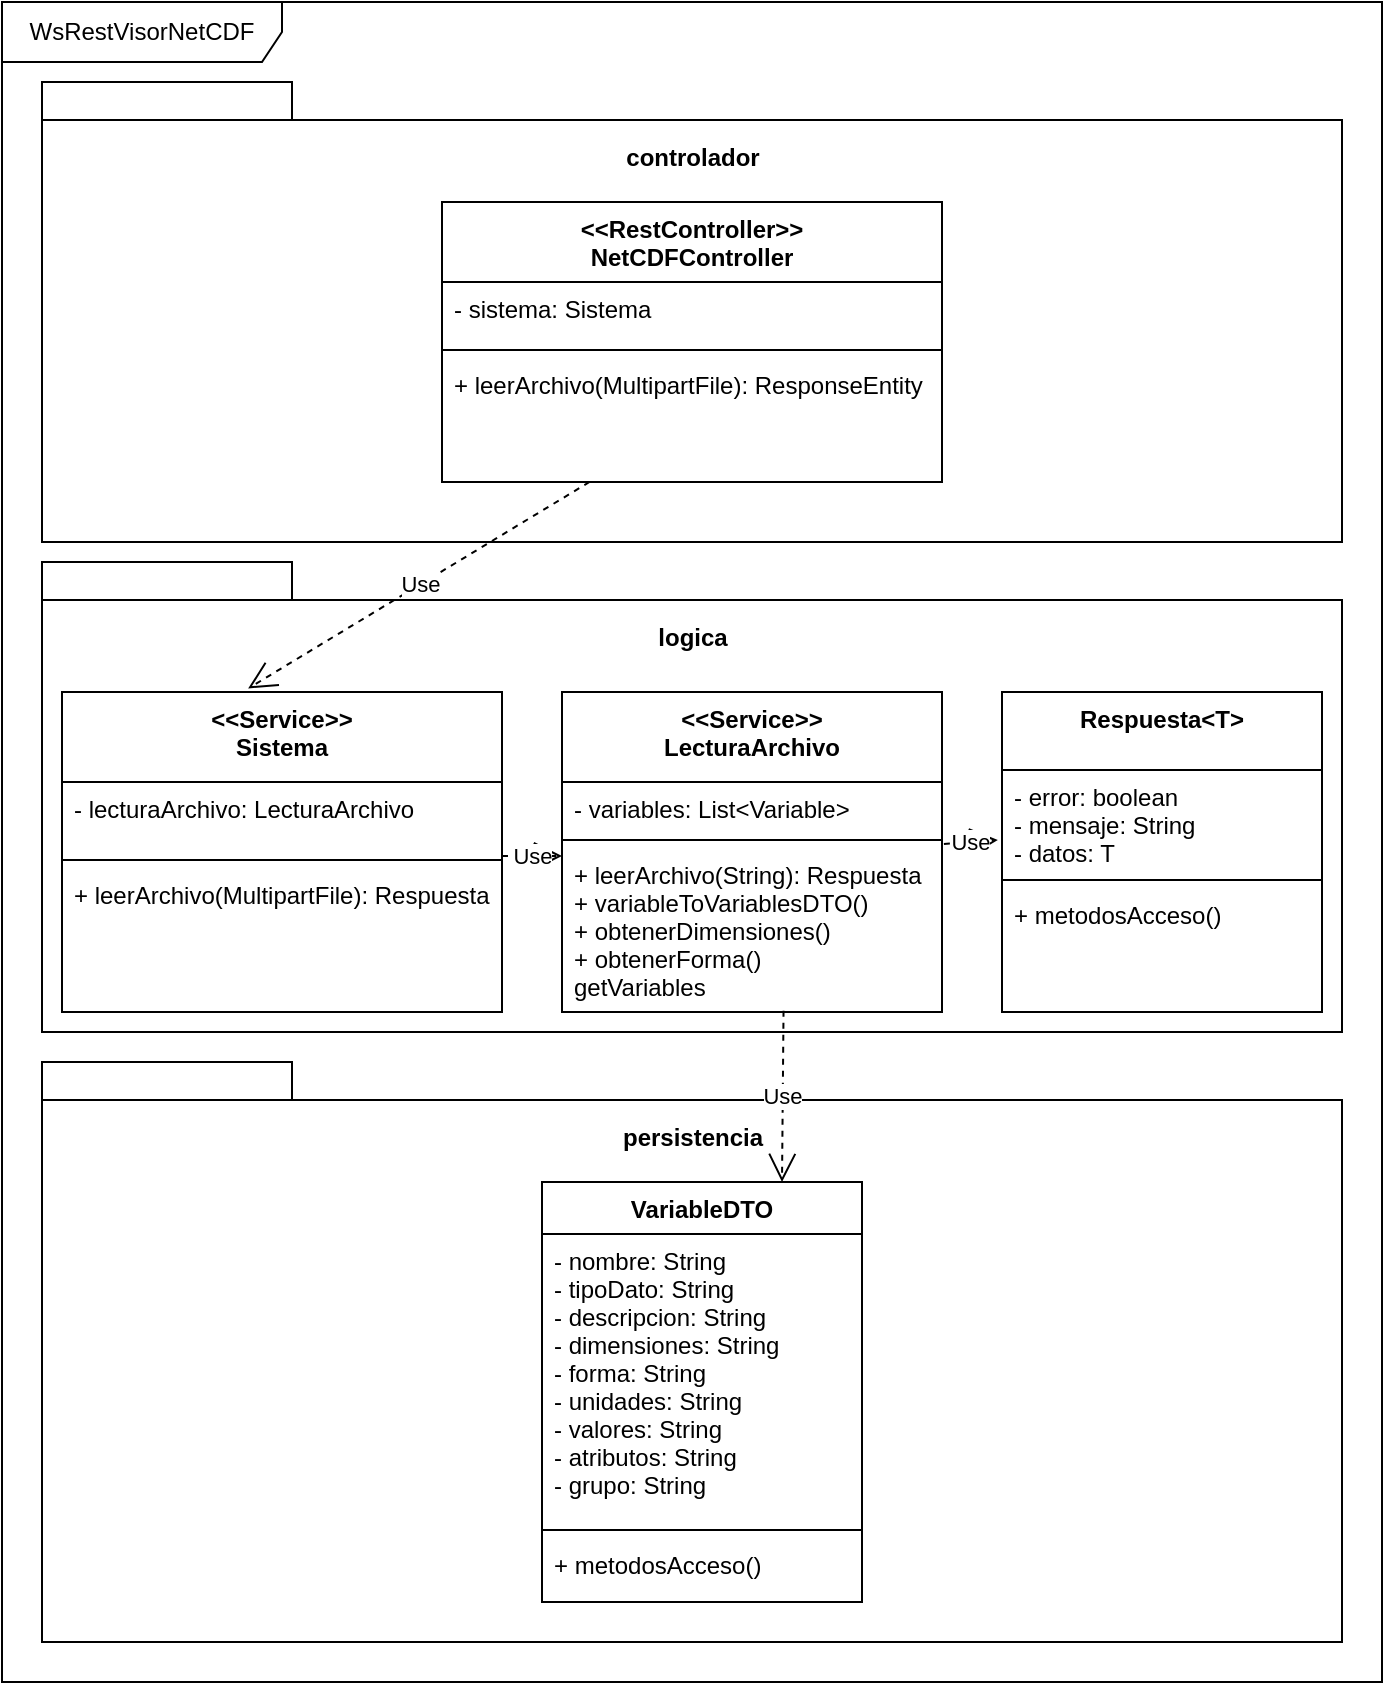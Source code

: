 <mxfile version="13.8.8" type="device"><diagram name="Page-1" id="c4acf3e9-155e-7222-9cf6-157b1a14988f"><mxGraphModel dx="1108" dy="1718" grid="1" gridSize="10" guides="1" tooltips="1" connect="1" arrows="1" fold="1" page="1" pageScale="1" pageWidth="850" pageHeight="1100" background="#ffffff" math="0" shadow="0"><root><mxCell id="0"/><mxCell id="1" parent="0"/><mxCell id="fGuaz5Y-OWP5AVdqLEVL-1" value="WsRestVisorNetCDF" style="shape=umlFrame;whiteSpace=wrap;html=1;width=140;height=30;" parent="1" vertex="1"><mxGeometry x="200" y="-1090" width="690" height="840" as="geometry"/></mxCell><mxCell id="fGuaz5Y-OWP5AVdqLEVL-19" value="&lt;br&gt;logica" style="shape=folder;fontStyle=1;spacingTop=10;tabWidth=125;tabHeight=19;tabPosition=left;html=1;horizontal=1;verticalAlign=top;" parent="1" vertex="1"><mxGeometry x="220" y="-810" width="650" height="235" as="geometry"/></mxCell><mxCell id="fGuaz5Y-OWP5AVdqLEVL-6" value="&lt;br&gt;controlador" style="shape=folder;fontStyle=1;spacingTop=10;tabWidth=125;tabHeight=19;tabPosition=left;html=1;horizontal=1;verticalAlign=top;" parent="1" vertex="1"><mxGeometry x="220" y="-1050" width="650" height="230" as="geometry"/></mxCell><mxCell id="fGuaz5Y-OWP5AVdqLEVL-7" value="&lt;&lt;RestController&gt;&gt;&#10;NetCDFController" style="swimlane;fontStyle=1;align=center;verticalAlign=top;childLayout=stackLayout;horizontal=1;startSize=40;horizontalStack=0;resizeParent=1;resizeParentMax=0;resizeLast=0;collapsible=1;marginBottom=0;" parent="1" vertex="1"><mxGeometry x="420" y="-990" width="250" height="140" as="geometry"/></mxCell><mxCell id="fGuaz5Y-OWP5AVdqLEVL-8" value="- sistema: Sistema&#10;" style="text;strokeColor=none;fillColor=none;align=left;verticalAlign=top;spacingLeft=4;spacingRight=4;overflow=hidden;rotatable=0;points=[[0,0.5],[1,0.5]];portConstraint=eastwest;" parent="fGuaz5Y-OWP5AVdqLEVL-7" vertex="1"><mxGeometry y="40" width="250" height="30" as="geometry"/></mxCell><mxCell id="fGuaz5Y-OWP5AVdqLEVL-9" value="" style="line;strokeWidth=1;fillColor=none;align=left;verticalAlign=middle;spacingTop=-1;spacingLeft=3;spacingRight=3;rotatable=0;labelPosition=right;points=[];portConstraint=eastwest;" parent="fGuaz5Y-OWP5AVdqLEVL-7" vertex="1"><mxGeometry y="70" width="250" height="8" as="geometry"/></mxCell><mxCell id="fGuaz5Y-OWP5AVdqLEVL-10" value="+ leerArchivo(MultipartFile): ResponseEntity" style="text;strokeColor=none;fillColor=none;align=left;verticalAlign=top;spacingLeft=4;spacingRight=4;overflow=hidden;rotatable=0;points=[[0,0.5],[1,0.5]];portConstraint=eastwest;" parent="fGuaz5Y-OWP5AVdqLEVL-7" vertex="1"><mxGeometry y="78" width="250" height="62" as="geometry"/></mxCell><mxCell id="fGuaz5Y-OWP5AVdqLEVL-36" value="&lt;br&gt;persistencia" style="shape=folder;fontStyle=1;spacingTop=10;tabWidth=125;tabHeight=19;tabPosition=left;html=1;horizontal=1;verticalAlign=top;" parent="1" vertex="1"><mxGeometry x="220" y="-560" width="650" height="290" as="geometry"/></mxCell><mxCell id="fGuaz5Y-OWP5AVdqLEVL-47" value="Use" style="endArrow=open;endSize=12;dashed=1;html=1;entryX=0.423;entryY=-0.011;entryDx=0;entryDy=0;entryPerimeter=0;" parent="1" source="fGuaz5Y-OWP5AVdqLEVL-10" target="fGuaz5Y-OWP5AVdqLEVL-20" edge="1"><mxGeometry width="160" relative="1" as="geometry"><mxPoint x="741.08" y="-827.956" as="sourcePoint"/><mxPoint x="690" y="-830" as="targetPoint"/></mxGeometry></mxCell><mxCell id="fGuaz5Y-OWP5AVdqLEVL-20" value="&lt;&lt;Service&gt;&gt;&#10;Sistema" style="swimlane;fontStyle=1;align=center;verticalAlign=top;childLayout=stackLayout;horizontal=1;startSize=45;horizontalStack=0;resizeParent=1;resizeParentMax=0;resizeLast=0;collapsible=1;marginBottom=0;" parent="1" vertex="1"><mxGeometry x="230" y="-745" width="220" height="160" as="geometry"/></mxCell><mxCell id="fGuaz5Y-OWP5AVdqLEVL-21" value="- lecturaArchivo: LecturaArchivo&#10;" style="text;strokeColor=none;fillColor=none;align=left;verticalAlign=top;spacingLeft=4;spacingRight=4;overflow=hidden;rotatable=0;points=[[0,0.5],[1,0.5]];portConstraint=eastwest;" parent="fGuaz5Y-OWP5AVdqLEVL-20" vertex="1"><mxGeometry y="45" width="220" height="35" as="geometry"/></mxCell><mxCell id="fGuaz5Y-OWP5AVdqLEVL-22" value="" style="line;strokeWidth=1;fillColor=none;align=left;verticalAlign=middle;spacingTop=-1;spacingLeft=3;spacingRight=3;rotatable=0;labelPosition=right;points=[];portConstraint=eastwest;" parent="fGuaz5Y-OWP5AVdqLEVL-20" vertex="1"><mxGeometry y="80" width="220" height="8" as="geometry"/></mxCell><mxCell id="fGuaz5Y-OWP5AVdqLEVL-23" value="+ leerArchivo(MultipartFile): Respuesta" style="text;strokeColor=none;fillColor=none;align=left;verticalAlign=top;spacingLeft=4;spacingRight=4;overflow=hidden;rotatable=0;points=[[0,0.5],[1,0.5]];portConstraint=eastwest;" parent="fGuaz5Y-OWP5AVdqLEVL-20" vertex="1"><mxGeometry y="88" width="220" height="72" as="geometry"/></mxCell><mxCell id="fGuaz5Y-OWP5AVdqLEVL-37" value="VariableDTO" style="swimlane;fontStyle=1;align=center;verticalAlign=top;childLayout=stackLayout;horizontal=1;startSize=26;horizontalStack=0;resizeParent=1;resizeParentMax=0;resizeLast=0;collapsible=1;marginBottom=0;" parent="1" vertex="1"><mxGeometry x="470" y="-500" width="160" height="210" as="geometry"/></mxCell><mxCell id="fGuaz5Y-OWP5AVdqLEVL-38" value="- nombre: String&#10;- tipoDato: String&#10;- descripcion: String&#10;- dimensiones: String&#10;- forma: String&#10;- unidades: String&#10;- valores: String&#10;- atributos: String&#10;- grupo: String" style="text;strokeColor=none;fillColor=none;align=left;verticalAlign=top;spacingLeft=4;spacingRight=4;overflow=hidden;rotatable=0;points=[[0,0.5],[1,0.5]];portConstraint=eastwest;" parent="fGuaz5Y-OWP5AVdqLEVL-37" vertex="1"><mxGeometry y="26" width="160" height="144" as="geometry"/></mxCell><mxCell id="fGuaz5Y-OWP5AVdqLEVL-39" value="" style="line;strokeWidth=1;fillColor=none;align=left;verticalAlign=middle;spacingTop=-1;spacingLeft=3;spacingRight=3;rotatable=0;labelPosition=right;points=[];portConstraint=eastwest;" parent="fGuaz5Y-OWP5AVdqLEVL-37" vertex="1"><mxGeometry y="170" width="160" height="8" as="geometry"/></mxCell><mxCell id="fGuaz5Y-OWP5AVdqLEVL-40" value="+ metodosAcceso()" style="text;strokeColor=none;fillColor=none;align=left;verticalAlign=top;spacingLeft=4;spacingRight=4;overflow=hidden;rotatable=0;points=[[0,0.5],[1,0.5]];portConstraint=eastwest;" parent="fGuaz5Y-OWP5AVdqLEVL-37" vertex="1"><mxGeometry y="178" width="160" height="32" as="geometry"/></mxCell><mxCell id="2xkLdUuibagzMlKBTeSS-3" value="Use" style="endArrow=open;endSize=12;dashed=1;html=1;entryX=-0.013;entryY=0.687;entryDx=0;entryDy=0;exitX=1.005;exitY=0.75;exitDx=0;exitDy=0;exitPerimeter=0;entryPerimeter=0;" parent="1" source="fGuaz5Y-OWP5AVdqLEVL-26" target="fGuaz5Y-OWP5AVdqLEVL-29" edge="1"><mxGeometry width="160" relative="1" as="geometry"><mxPoint x="640" y="-615" as="sourcePoint"/><mxPoint x="640" y="-862" as="targetPoint"/></mxGeometry></mxCell><mxCell id="fGuaz5Y-OWP5AVdqLEVL-24" value="&lt;&lt;Service&gt;&gt;&#10;LecturaArchivo" style="swimlane;fontStyle=1;align=center;verticalAlign=top;childLayout=stackLayout;horizontal=1;startSize=45;horizontalStack=0;resizeParent=1;resizeParentMax=0;resizeLast=0;collapsible=1;marginBottom=0;" parent="1" vertex="1"><mxGeometry x="480" y="-745" width="190" height="160" as="geometry"/></mxCell><mxCell id="fGuaz5Y-OWP5AVdqLEVL-25" value="- variables: List&lt;Variable&gt;" style="text;strokeColor=none;fillColor=none;align=left;verticalAlign=top;spacingLeft=4;spacingRight=4;overflow=hidden;rotatable=0;points=[[0,0.5],[1,0.5]];portConstraint=eastwest;" parent="fGuaz5Y-OWP5AVdqLEVL-24" vertex="1"><mxGeometry y="45" width="190" height="25" as="geometry"/></mxCell><mxCell id="fGuaz5Y-OWP5AVdqLEVL-26" value="" style="line;strokeWidth=1;fillColor=none;align=left;verticalAlign=middle;spacingTop=-1;spacingLeft=3;spacingRight=3;rotatable=0;labelPosition=right;points=[];portConstraint=eastwest;" parent="fGuaz5Y-OWP5AVdqLEVL-24" vertex="1"><mxGeometry y="70" width="190" height="8" as="geometry"/></mxCell><mxCell id="fGuaz5Y-OWP5AVdqLEVL-27" value="+ leerArchivo(String): Respuesta&#10;+ variableToVariablesDTO()&#10;+ obtenerDimensiones()&#10;+ obtenerForma()&#10;getVariables" style="text;strokeColor=none;fillColor=none;align=left;verticalAlign=top;spacingLeft=4;spacingRight=4;overflow=hidden;rotatable=0;points=[[0,0.5],[1,0.5]];portConstraint=eastwest;" parent="fGuaz5Y-OWP5AVdqLEVL-24" vertex="1"><mxGeometry y="78" width="190" height="82" as="geometry"/></mxCell><mxCell id="fGuaz5Y-OWP5AVdqLEVL-28" value="Respuesta&lt;T&gt;" style="swimlane;fontStyle=1;align=center;verticalAlign=top;childLayout=stackLayout;horizontal=1;startSize=39;horizontalStack=0;resizeParent=1;resizeParentMax=0;resizeLast=0;collapsible=1;marginBottom=0;" parent="1" vertex="1"><mxGeometry x="700" y="-745" width="160" height="160" as="geometry"/></mxCell><mxCell id="fGuaz5Y-OWP5AVdqLEVL-29" value="- error: boolean&#10;- mensaje: String&#10;- datos: T" style="text;strokeColor=none;fillColor=none;align=left;verticalAlign=top;spacingLeft=4;spacingRight=4;overflow=hidden;rotatable=0;points=[[0,0.5],[1,0.5]];portConstraint=eastwest;" parent="fGuaz5Y-OWP5AVdqLEVL-28" vertex="1"><mxGeometry y="39" width="160" height="51" as="geometry"/></mxCell><mxCell id="fGuaz5Y-OWP5AVdqLEVL-30" value="" style="line;strokeWidth=1;fillColor=none;align=left;verticalAlign=middle;spacingTop=-1;spacingLeft=3;spacingRight=3;rotatable=0;labelPosition=right;points=[];portConstraint=eastwest;" parent="fGuaz5Y-OWP5AVdqLEVL-28" vertex="1"><mxGeometry y="90" width="160" height="8" as="geometry"/></mxCell><mxCell id="2xkLdUuibagzMlKBTeSS-2" value="+ metodosAcceso()" style="text;strokeColor=none;fillColor=none;align=left;verticalAlign=top;spacingLeft=4;spacingRight=4;overflow=hidden;rotatable=0;points=[[0,0.5],[1,0.5]];portConstraint=eastwest;" parent="fGuaz5Y-OWP5AVdqLEVL-28" vertex="1"><mxGeometry y="98" width="160" height="62" as="geometry"/></mxCell><mxCell id="wGybjGuy8BHPsHNy5f7F-11" value="Use" style="endArrow=open;endSize=12;dashed=1;html=1;" edge="1" parent="1"><mxGeometry width="160" relative="1" as="geometry"><mxPoint x="450" y="-663" as="sourcePoint"/><mxPoint x="480" y="-663" as="targetPoint"/></mxGeometry></mxCell><mxCell id="wGybjGuy8BHPsHNy5f7F-13" value="Use" style="endArrow=open;endSize=12;dashed=1;html=1;entryX=0.75;entryY=0;entryDx=0;entryDy=0;exitX=0.583;exitY=0.992;exitDx=0;exitDy=0;exitPerimeter=0;" edge="1" parent="1" source="fGuaz5Y-OWP5AVdqLEVL-27" target="fGuaz5Y-OWP5AVdqLEVL-37"><mxGeometry width="160" relative="1" as="geometry"><mxPoint x="394.502" y="-585" as="sourcePoint"/><mxPoint x="533.76" y="-487.994" as="targetPoint"/></mxGeometry></mxCell></root></mxGraphModel></diagram></mxfile>